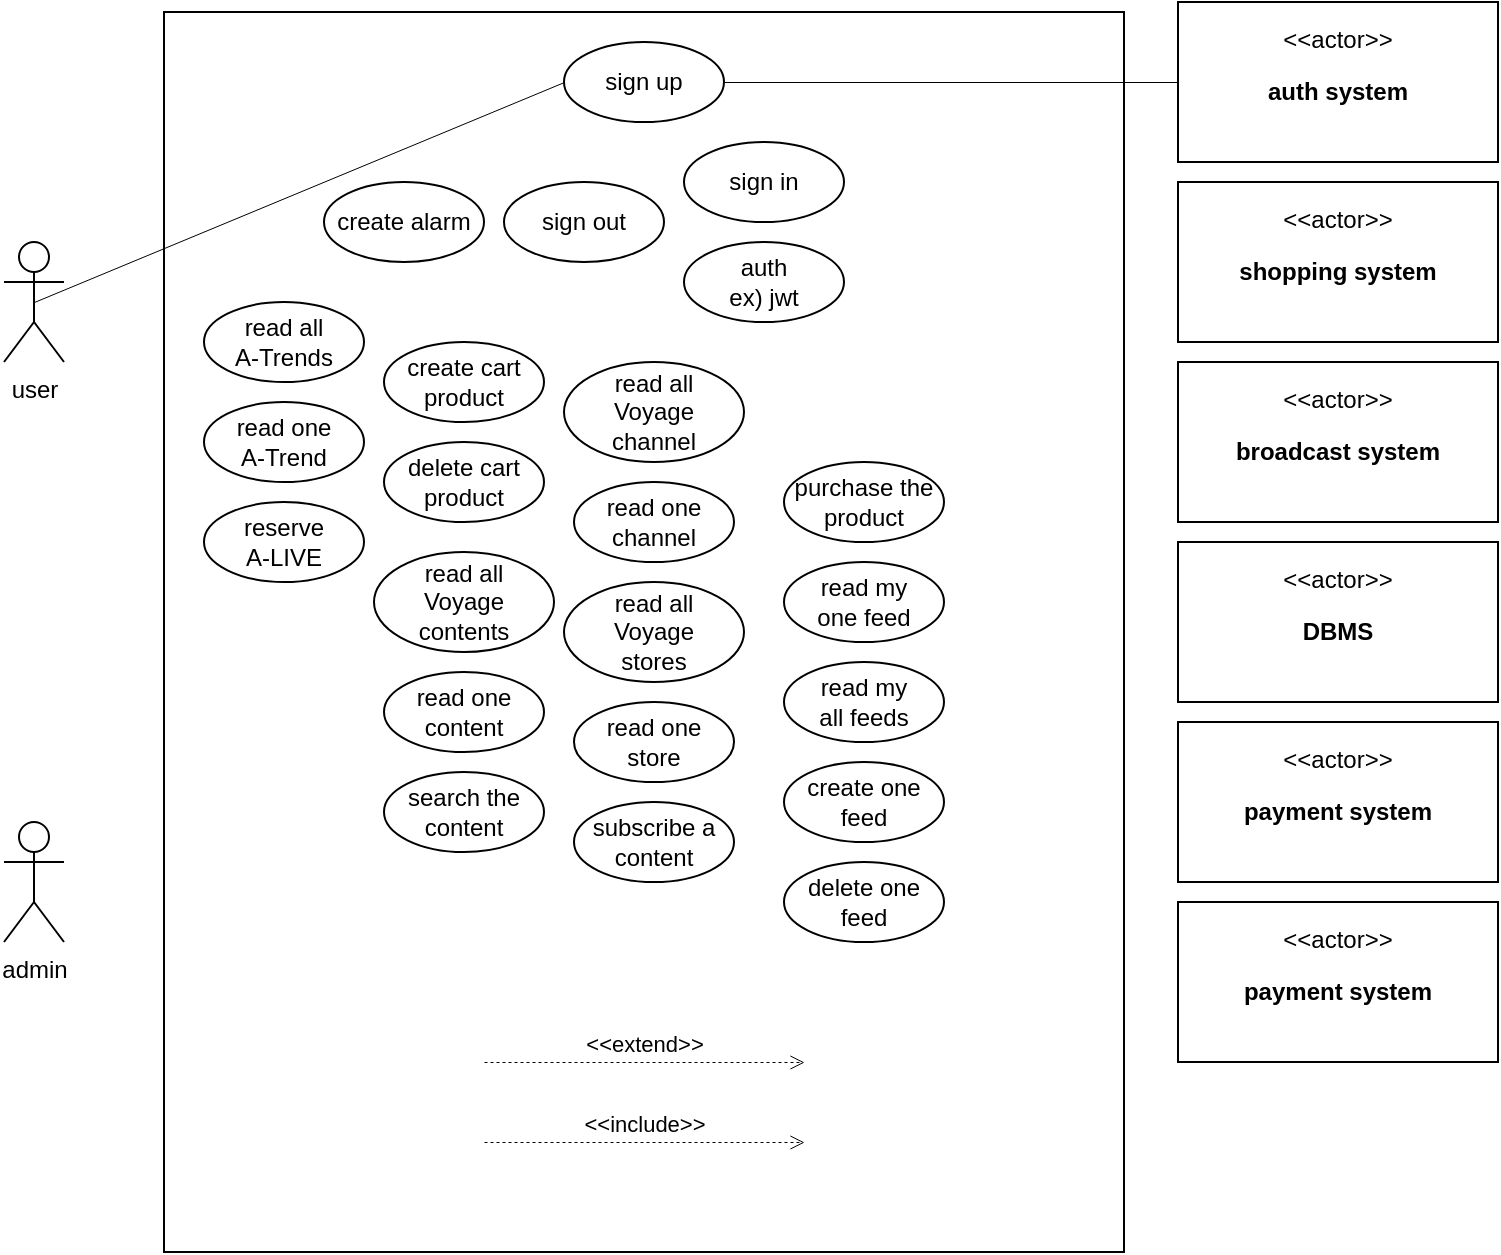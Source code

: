 <mxfile version="14.9.0" type="github">
  <diagram id="yqKKEiH-HQo9TE-18WpN" name="Page-1">
    <mxGraphModel dx="541" dy="714" grid="1" gridSize="10" guides="1" tooltips="1" connect="1" arrows="1" fold="1" page="1" pageScale="1" pageWidth="827" pageHeight="1169" math="0" shadow="0">
      <root>
        <mxCell id="0" />
        <mxCell id="1" parent="0" />
        <mxCell id="d9pyYErVMQeaN3NLRM1w-1" value="" style="rounded=0;whiteSpace=wrap;html=1;" parent="1" vertex="1">
          <mxGeometry x="160" y="35" width="480" height="620" as="geometry" />
        </mxCell>
        <mxCell id="d9pyYErVMQeaN3NLRM1w-2" value="user&lt;br&gt;" style="shape=umlActor;verticalLabelPosition=bottom;verticalAlign=top;html=1;outlineConnect=0;" parent="1" vertex="1">
          <mxGeometry x="80" y="150" width="30" height="60" as="geometry" />
        </mxCell>
        <mxCell id="d9pyYErVMQeaN3NLRM1w-3" value="admin" style="shape=umlActor;verticalLabelPosition=bottom;verticalAlign=top;html=1;outlineConnect=0;" parent="1" vertex="1">
          <mxGeometry x="80" y="440" width="30" height="60" as="geometry" />
        </mxCell>
        <mxCell id="d9pyYErVMQeaN3NLRM1w-12" value="&lt;p&gt;&amp;lt;&amp;lt;actor&amp;gt;&amp;gt;&lt;/p&gt;&lt;p&gt;&lt;b&gt;auth system&lt;/b&gt;&lt;/p&gt;" style="shape=rect;html=1;overflow=fill;whiteSpace=wrap;align=center;" parent="1" vertex="1">
          <mxGeometry x="667" y="30" width="160" height="80" as="geometry" />
        </mxCell>
        <mxCell id="d9pyYErVMQeaN3NLRM1w-14" value="sign in" style="ellipse;whiteSpace=wrap;html=1;" parent="1" vertex="1">
          <mxGeometry x="420" y="100" width="80" height="40" as="geometry" />
        </mxCell>
        <mxCell id="d9pyYErVMQeaN3NLRM1w-15" value="sign up" style="ellipse;whiteSpace=wrap;html=1;" parent="1" vertex="1">
          <mxGeometry x="360" y="50" width="80" height="40" as="geometry" />
        </mxCell>
        <mxCell id="d9pyYErVMQeaN3NLRM1w-16" value="sign out" style="ellipse;whiteSpace=wrap;html=1;" parent="1" vertex="1">
          <mxGeometry x="330" y="120" width="80" height="40" as="geometry" />
        </mxCell>
        <mxCell id="d9pyYErVMQeaN3NLRM1w-19" value="&lt;p&gt;&amp;lt;&amp;lt;actor&amp;gt;&amp;gt;&lt;/p&gt;&lt;p&gt;&lt;b&gt;DBMS&lt;/b&gt;&lt;br&gt;&lt;/p&gt;" style="shape=rect;html=1;overflow=fill;whiteSpace=wrap;align=center;" parent="1" vertex="1">
          <mxGeometry x="667" y="300" width="160" height="80" as="geometry" />
        </mxCell>
        <mxCell id="d9pyYErVMQeaN3NLRM1w-28" value="&amp;lt;&amp;lt;include&amp;gt;&amp;gt;" style="html=1;verticalAlign=bottom;labelBackgroundColor=none;endArrow=open;endFill=0;dashed=1;strokeColor=#000000;strokeWidth=0.5;" parent="1" edge="1">
          <mxGeometry width="160" relative="1" as="geometry">
            <mxPoint x="320" y="600" as="sourcePoint" />
            <mxPoint x="480" y="600" as="targetPoint" />
          </mxGeometry>
        </mxCell>
        <mxCell id="d9pyYErVMQeaN3NLRM1w-35" value="" style="endArrow=none;html=1;strokeColor=#000000;strokeWidth=0.5;exitX=0.5;exitY=0.5;exitDx=0;exitDy=0;exitPerimeter=0;entryX=0;entryY=0.5;entryDx=0;entryDy=0;" parent="1" source="d9pyYErVMQeaN3NLRM1w-2" target="d9pyYErVMQeaN3NLRM1w-15" edge="1">
          <mxGeometry width="50" height="50" relative="1" as="geometry">
            <mxPoint x="360" y="350" as="sourcePoint" />
            <mxPoint x="410" y="300" as="targetPoint" />
          </mxGeometry>
        </mxCell>
        <mxCell id="d9pyYErVMQeaN3NLRM1w-36" value="reserve &lt;br&gt;A-LIVE" style="ellipse;whiteSpace=wrap;html=1;" parent="1" vertex="1">
          <mxGeometry x="180" y="280" width="80" height="40" as="geometry" />
        </mxCell>
        <mxCell id="d9pyYErVMQeaN3NLRM1w-37" value="read one&lt;br&gt;A-Trend" style="ellipse;whiteSpace=wrap;html=1;" parent="1" vertex="1">
          <mxGeometry x="180" y="230" width="80" height="40" as="geometry" />
        </mxCell>
        <mxCell id="d9pyYErVMQeaN3NLRM1w-38" value="read all&lt;br&gt;A-Trends" style="ellipse;whiteSpace=wrap;html=1;" parent="1" vertex="1">
          <mxGeometry x="180" y="180" width="80" height="40" as="geometry" />
        </mxCell>
        <mxCell id="d9pyYErVMQeaN3NLRM1w-39" value="" style="endArrow=none;html=1;strokeColor=#000000;strokeWidth=0.5;exitX=0;exitY=0.5;exitDx=0;exitDy=0;entryX=1;entryY=0.5;entryDx=0;entryDy=0;" parent="1" source="d9pyYErVMQeaN3NLRM1w-12" target="d9pyYErVMQeaN3NLRM1w-15" edge="1">
          <mxGeometry width="50" height="50" relative="1" as="geometry">
            <mxPoint x="105" y="170" as="sourcePoint" />
            <mxPoint x="384" y="80" as="targetPoint" />
          </mxGeometry>
        </mxCell>
        <mxCell id="d9pyYErVMQeaN3NLRM1w-40" value="&amp;lt;&amp;lt;extend&amp;gt;&amp;gt;" style="html=1;verticalAlign=bottom;labelBackgroundColor=none;endArrow=open;endFill=0;dashed=1;strokeColor=#000000;strokeWidth=0.5;" parent="1" edge="1">
          <mxGeometry width="160" relative="1" as="geometry">
            <mxPoint x="320" y="560" as="sourcePoint" />
            <mxPoint x="480" y="560" as="targetPoint" />
          </mxGeometry>
        </mxCell>
        <mxCell id="d9pyYErVMQeaN3NLRM1w-41" value="auth&lt;br&gt;ex) jwt" style="ellipse;whiteSpace=wrap;html=1;" parent="1" vertex="1">
          <mxGeometry x="420" y="150" width="80" height="40" as="geometry" />
        </mxCell>
        <mxCell id="d9pyYErVMQeaN3NLRM1w-42" value="create cart product" style="ellipse;whiteSpace=wrap;html=1;" parent="1" vertex="1">
          <mxGeometry x="270" y="200" width="80" height="40" as="geometry" />
        </mxCell>
        <mxCell id="d9pyYErVMQeaN3NLRM1w-44" value="create alarm" style="ellipse;whiteSpace=wrap;html=1;" parent="1" vertex="1">
          <mxGeometry x="240" y="120" width="80" height="40" as="geometry" />
        </mxCell>
        <mxCell id="d9pyYErVMQeaN3NLRM1w-45" value="&lt;p&gt;&amp;lt;&amp;lt;actor&amp;gt;&amp;gt;&lt;/p&gt;&lt;p&gt;&lt;b&gt;shopping system&lt;/b&gt;&lt;br&gt;&lt;/p&gt;" style="shape=rect;html=1;overflow=fill;whiteSpace=wrap;align=center;" parent="1" vertex="1">
          <mxGeometry x="667" y="120" width="160" height="80" as="geometry" />
        </mxCell>
        <mxCell id="d9pyYErVMQeaN3NLRM1w-46" value="&lt;p&gt;&amp;lt;&amp;lt;actor&amp;gt;&amp;gt;&lt;/p&gt;&lt;p&gt;&lt;b&gt;broadcast system&lt;/b&gt;&lt;br&gt;&lt;/p&gt;" style="shape=rect;html=1;overflow=fill;whiteSpace=wrap;align=center;" parent="1" vertex="1">
          <mxGeometry x="667" y="210" width="160" height="80" as="geometry" />
        </mxCell>
        <mxCell id="d9pyYErVMQeaN3NLRM1w-47" value="read all&lt;br&gt;Voyage contents" style="ellipse;whiteSpace=wrap;html=1;" parent="1" vertex="1">
          <mxGeometry x="265" y="305" width="90" height="50" as="geometry" />
        </mxCell>
        <mxCell id="d9pyYErVMQeaN3NLRM1w-49" value="read one&lt;br&gt;content" style="ellipse;whiteSpace=wrap;html=1;" parent="1" vertex="1">
          <mxGeometry x="270" y="365" width="80" height="40" as="geometry" />
        </mxCell>
        <mxCell id="d9pyYErVMQeaN3NLRM1w-50" value="&lt;p&gt;&amp;lt;&amp;lt;actor&amp;gt;&amp;gt;&lt;/p&gt;&lt;p&gt;&lt;b&gt;payment system&lt;/b&gt;&lt;/p&gt;" style="shape=rect;html=1;overflow=fill;whiteSpace=wrap;align=center;" parent="1" vertex="1">
          <mxGeometry x="667" y="390" width="160" height="80" as="geometry" />
        </mxCell>
        <mxCell id="d9pyYErVMQeaN3NLRM1w-51" value="search the content" style="ellipse;whiteSpace=wrap;html=1;" parent="1" vertex="1">
          <mxGeometry x="270" y="415" width="80" height="40" as="geometry" />
        </mxCell>
        <mxCell id="d9pyYErVMQeaN3NLRM1w-52" value="purchase the product" style="ellipse;whiteSpace=wrap;html=1;" parent="1" vertex="1">
          <mxGeometry x="470" y="260" width="80" height="40" as="geometry" />
        </mxCell>
        <mxCell id="d9pyYErVMQeaN3NLRM1w-53" value="read all&lt;br&gt;Voyage &lt;br&gt;stores" style="ellipse;whiteSpace=wrap;html=1;" parent="1" vertex="1">
          <mxGeometry x="360" y="320" width="90" height="50" as="geometry" />
        </mxCell>
        <mxCell id="d9pyYErVMQeaN3NLRM1w-54" value="read one&lt;br&gt;store" style="ellipse;whiteSpace=wrap;html=1;" parent="1" vertex="1">
          <mxGeometry x="365" y="380" width="80" height="40" as="geometry" />
        </mxCell>
        <mxCell id="d9pyYErVMQeaN3NLRM1w-55" value="read all&lt;br&gt;Voyage &lt;br&gt;channel" style="ellipse;whiteSpace=wrap;html=1;" parent="1" vertex="1">
          <mxGeometry x="360" y="210" width="90" height="50" as="geometry" />
        </mxCell>
        <mxCell id="d9pyYErVMQeaN3NLRM1w-56" value="read one&lt;br&gt;channel" style="ellipse;whiteSpace=wrap;html=1;" parent="1" vertex="1">
          <mxGeometry x="365" y="270" width="80" height="40" as="geometry" />
        </mxCell>
        <mxCell id="d9pyYErVMQeaN3NLRM1w-57" value="create one&lt;br&gt;feed" style="ellipse;whiteSpace=wrap;html=1;" parent="1" vertex="1">
          <mxGeometry x="470" y="410" width="80" height="40" as="geometry" />
        </mxCell>
        <mxCell id="d9pyYErVMQeaN3NLRM1w-59" value="read my &lt;br&gt;all feeds" style="ellipse;whiteSpace=wrap;html=1;" parent="1" vertex="1">
          <mxGeometry x="470" y="360" width="80" height="40" as="geometry" />
        </mxCell>
        <mxCell id="d9pyYErVMQeaN3NLRM1w-60" value="read my&lt;br&gt;one feed" style="ellipse;whiteSpace=wrap;html=1;" parent="1" vertex="1">
          <mxGeometry x="470" y="310" width="80" height="40" as="geometry" />
        </mxCell>
        <mxCell id="d9pyYErVMQeaN3NLRM1w-61" value="delete one&lt;br&gt;feed" style="ellipse;whiteSpace=wrap;html=1;" parent="1" vertex="1">
          <mxGeometry x="470" y="460" width="80" height="40" as="geometry" />
        </mxCell>
        <mxCell id="d9pyYErVMQeaN3NLRM1w-62" value="delete cart product" style="ellipse;whiteSpace=wrap;html=1;" parent="1" vertex="1">
          <mxGeometry x="270" y="250" width="80" height="40" as="geometry" />
        </mxCell>
        <mxCell id="d9pyYErVMQeaN3NLRM1w-63" value="&lt;p&gt;&amp;lt;&amp;lt;actor&amp;gt;&amp;gt;&lt;/p&gt;&lt;p&gt;&lt;b&gt;payment system&lt;/b&gt;&lt;/p&gt;" style="shape=rect;html=1;overflow=fill;whiteSpace=wrap;align=center;" parent="1" vertex="1">
          <mxGeometry x="667" y="480" width="160" height="80" as="geometry" />
        </mxCell>
        <mxCell id="bCWWaKdkybvp4xZFp1gc-1" value="subscribe a content" style="ellipse;whiteSpace=wrap;html=1;" vertex="1" parent="1">
          <mxGeometry x="365" y="430" width="80" height="40" as="geometry" />
        </mxCell>
      </root>
    </mxGraphModel>
  </diagram>
</mxfile>
